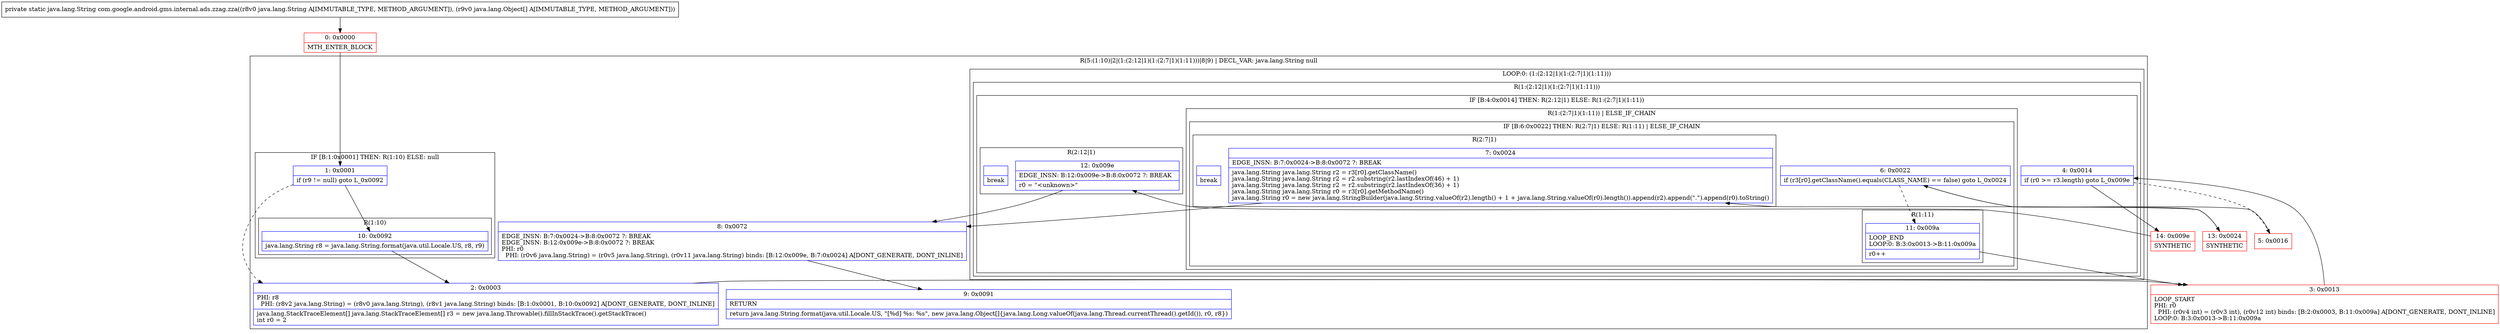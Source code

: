 digraph "CFG forcom.google.android.gms.internal.ads.zzag.zza(Ljava\/lang\/String;[Ljava\/lang\/Object;)Ljava\/lang\/String;" {
subgraph cluster_Region_611506216 {
label = "R(5:(1:10)|2|(1:(2:12|1)(1:(2:7|1)(1:11)))|8|9) | DECL_VAR: java.lang.String null\l";
node [shape=record,color=blue];
subgraph cluster_IfRegion_1420558531 {
label = "IF [B:1:0x0001] THEN: R(1:10) ELSE: null";
node [shape=record,color=blue];
Node_1 [shape=record,label="{1\:\ 0x0001|if (r9 != null) goto L_0x0092\l}"];
subgraph cluster_Region_1678427725 {
label = "R(1:10)";
node [shape=record,color=blue];
Node_10 [shape=record,label="{10\:\ 0x0092|java.lang.String r8 = java.lang.String.format(java.util.Locale.US, r8, r9)\l}"];
}
}
Node_2 [shape=record,label="{2\:\ 0x0003|PHI: r8 \l  PHI: (r8v2 java.lang.String) = (r8v0 java.lang.String), (r8v1 java.lang.String) binds: [B:1:0x0001, B:10:0x0092] A[DONT_GENERATE, DONT_INLINE]\l|java.lang.StackTraceElement[] java.lang.StackTraceElement[] r3 = new java.lang.Throwable().fillInStackTrace().getStackTrace()\lint r0 = 2\l}"];
subgraph cluster_LoopRegion_112809355 {
label = "LOOP:0: (1:(2:12|1)(1:(2:7|1)(1:11)))";
node [shape=record,color=blue];
subgraph cluster_Region_1237804421 {
label = "R(1:(2:12|1)(1:(2:7|1)(1:11)))";
node [shape=record,color=blue];
subgraph cluster_IfRegion_22604440 {
label = "IF [B:4:0x0014] THEN: R(2:12|1) ELSE: R(1:(2:7|1)(1:11))";
node [shape=record,color=blue];
Node_4 [shape=record,label="{4\:\ 0x0014|if (r0 \>= r3.length) goto L_0x009e\l}"];
subgraph cluster_Region_1967948428 {
label = "R(2:12|1)";
node [shape=record,color=blue];
Node_12 [shape=record,label="{12\:\ 0x009e|EDGE_INSN: B:12:0x009e\-\>B:8:0x0072 ?: BREAK  \l|r0 = \"\<unknown\>\"\l}"];
Node_InsnContainer_2103037542 [shape=record,label="{|break\l}"];
}
subgraph cluster_Region_1339246382 {
label = "R(1:(2:7|1)(1:11)) | ELSE_IF_CHAIN\l";
node [shape=record,color=blue];
subgraph cluster_IfRegion_1011389445 {
label = "IF [B:6:0x0022] THEN: R(2:7|1) ELSE: R(1:11) | ELSE_IF_CHAIN\l";
node [shape=record,color=blue];
Node_6 [shape=record,label="{6\:\ 0x0022|if (r3[r0].getClassName().equals(CLASS_NAME) == false) goto L_0x0024\l}"];
subgraph cluster_Region_25663950 {
label = "R(2:7|1)";
node [shape=record,color=blue];
Node_7 [shape=record,label="{7\:\ 0x0024|EDGE_INSN: B:7:0x0024\-\>B:8:0x0072 ?: BREAK  \l|java.lang.String java.lang.String r2 = r3[r0].getClassName()\ljava.lang.String java.lang.String r2 = r2.substring(r2.lastIndexOf(46) + 1)\ljava.lang.String java.lang.String r2 = r2.substring(r2.lastIndexOf(36) + 1)\ljava.lang.String java.lang.String r0 = r3[r0].getMethodName()\ljava.lang.String r0 = new java.lang.StringBuilder(java.lang.String.valueOf(r2).length() + 1 + java.lang.String.valueOf(r0).length()).append(r2).append(\".\").append(r0).toString()\l}"];
Node_InsnContainer_59397714 [shape=record,label="{|break\l}"];
}
subgraph cluster_Region_864461390 {
label = "R(1:11)";
node [shape=record,color=blue];
Node_11 [shape=record,label="{11\:\ 0x009a|LOOP_END\lLOOP:0: B:3:0x0013\-\>B:11:0x009a\l|r0++\l}"];
}
}
}
}
}
}
Node_8 [shape=record,label="{8\:\ 0x0072|EDGE_INSN: B:7:0x0024\-\>B:8:0x0072 ?: BREAK  \lEDGE_INSN: B:12:0x009e\-\>B:8:0x0072 ?: BREAK  \lPHI: r0 \l  PHI: (r0v6 java.lang.String) = (r0v5 java.lang.String), (r0v11 java.lang.String) binds: [B:12:0x009e, B:7:0x0024] A[DONT_GENERATE, DONT_INLINE]\l}"];
Node_9 [shape=record,label="{9\:\ 0x0091|RETURN\l|return java.lang.String.format(java.util.Locale.US, \"[%d] %s: %s\", new java.lang.Object[]\{java.lang.Long.valueOf(java.lang.Thread.currentThread().getId()), r0, r8\})\l}"];
}
Node_0 [shape=record,color=red,label="{0\:\ 0x0000|MTH_ENTER_BLOCK\l}"];
Node_3 [shape=record,color=red,label="{3\:\ 0x0013|LOOP_START\lPHI: r0 \l  PHI: (r0v4 int) = (r0v3 int), (r0v12 int) binds: [B:2:0x0003, B:11:0x009a] A[DONT_GENERATE, DONT_INLINE]\lLOOP:0: B:3:0x0013\-\>B:11:0x009a\l}"];
Node_5 [shape=record,color=red,label="{5\:\ 0x0016}"];
Node_13 [shape=record,color=red,label="{13\:\ 0x0024|SYNTHETIC\l}"];
Node_14 [shape=record,color=red,label="{14\:\ 0x009e|SYNTHETIC\l}"];
MethodNode[shape=record,label="{private static java.lang.String com.google.android.gms.internal.ads.zzag.zza((r8v0 java.lang.String A[IMMUTABLE_TYPE, METHOD_ARGUMENT]), (r9v0 java.lang.Object[] A[IMMUTABLE_TYPE, METHOD_ARGUMENT])) }"];
MethodNode -> Node_0;
Node_1 -> Node_2[style=dashed];
Node_1 -> Node_10;
Node_10 -> Node_2;
Node_2 -> Node_3;
Node_4 -> Node_5[style=dashed];
Node_4 -> Node_14;
Node_12 -> Node_8;
Node_6 -> Node_11[style=dashed];
Node_6 -> Node_13;
Node_7 -> Node_8;
Node_11 -> Node_3;
Node_8 -> Node_9;
Node_0 -> Node_1;
Node_3 -> Node_4;
Node_5 -> Node_6;
Node_13 -> Node_7;
Node_14 -> Node_12;
}

